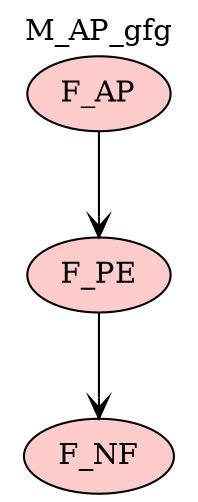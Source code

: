 digraph {graph[label=M_AP_gfg,labelloc=tl,labelfontsize=12];
"F_AP"[shape=oval,fillcolor="#FFCCCC",style ="filled",label="F_AP"];
"F_PE"[shape=oval,fillcolor="#FFCCCC",style ="filled",label="F_PE"];
"F_NF"[shape=oval,fillcolor="#FFCCCC",style ="filled",label="F_NF"];

"F_PE"->"F_NF"[label=" ",dir=forward,arrowhead=vee];
"F_AP"->"F_PE"[label=" ",dir=forward,arrowhead=vee];
}